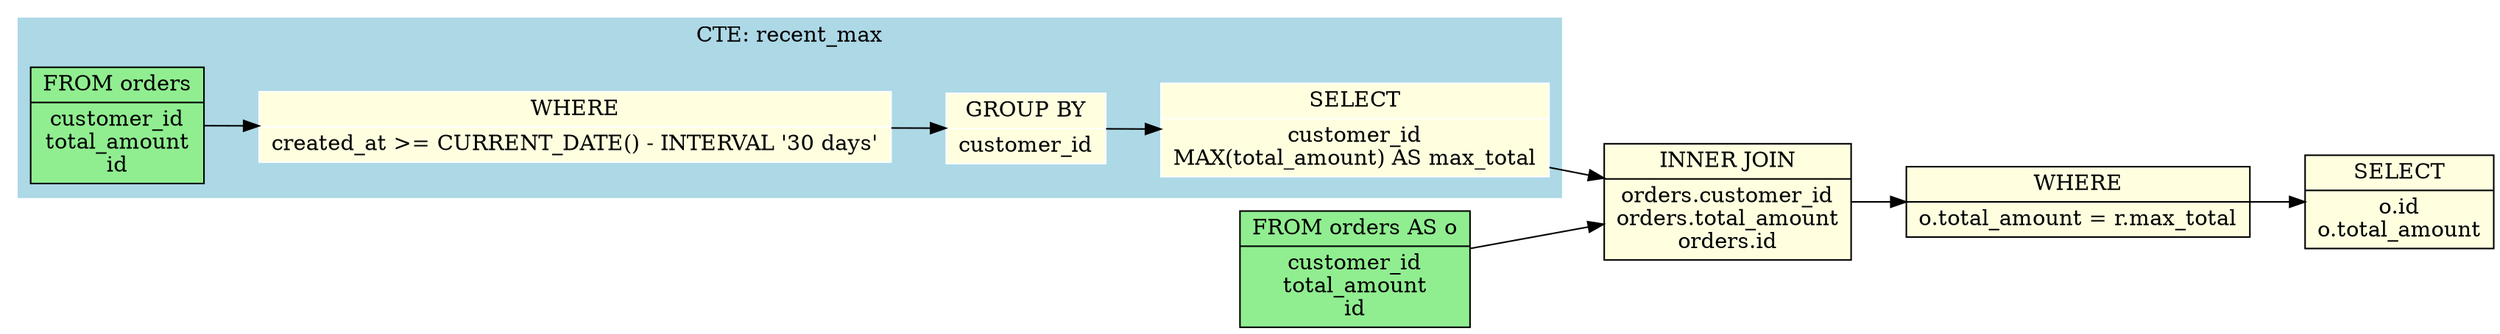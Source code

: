 digraph schema_flow {
  rankdir=LR;
  node [shape=record];

  // Source tables
  node_0 [label="FROM orders|customer_id\ntotal_amount\nid", style=filled, fillcolor=lightgreen];
  node_5 [label="FROM orders AS o|customer_id\ntotal_amount\nid", style=filled, fillcolor=lightgreen];

  // Operations

  subgraph cluster_node_4 {
    label="CTE: recent_max";
    style=filled;
    color=lightblue;
    node [style=filled,color=white];
    node_3 [label="SELECT|customer_id\nMAX(total_amount) AS max_total", style=filled, fillcolor=lightyellow];
    node_2 [label="GROUP BY|customer_id", style=filled, fillcolor=lightyellow];
    node_1 [label="WHERE|created_at \>= CURRENT_DATE() - INTERVAL '30 days'", style=filled, fillcolor=lightyellow];
    node_0 [label="FROM orders|customer_id\ntotal_amount\nid", style=filled, fillcolor=lightgreen];
    node_0 -> node_1;
    node_1 -> node_2;
    node_2 -> node_3;
  }
  node_7 [label="WHERE|o.total_amount = r.max_total", style=filled, fillcolor=lightyellow];
  node_8 [label="SELECT|o.id\no.total_amount", style=filled, fillcolor=lightyellow];

  // Data flow edges

  // JOIN operations with table info
  node_6 [label="INNER JOIN|orders.customer_id\norders.total_amount\norders.id", style=filled, fillcolor=lightyellow];
  node_5 -> node_6;
  node_3 -> node_6;
  node_6 -> node_7;
  node_7 -> node_8;
}